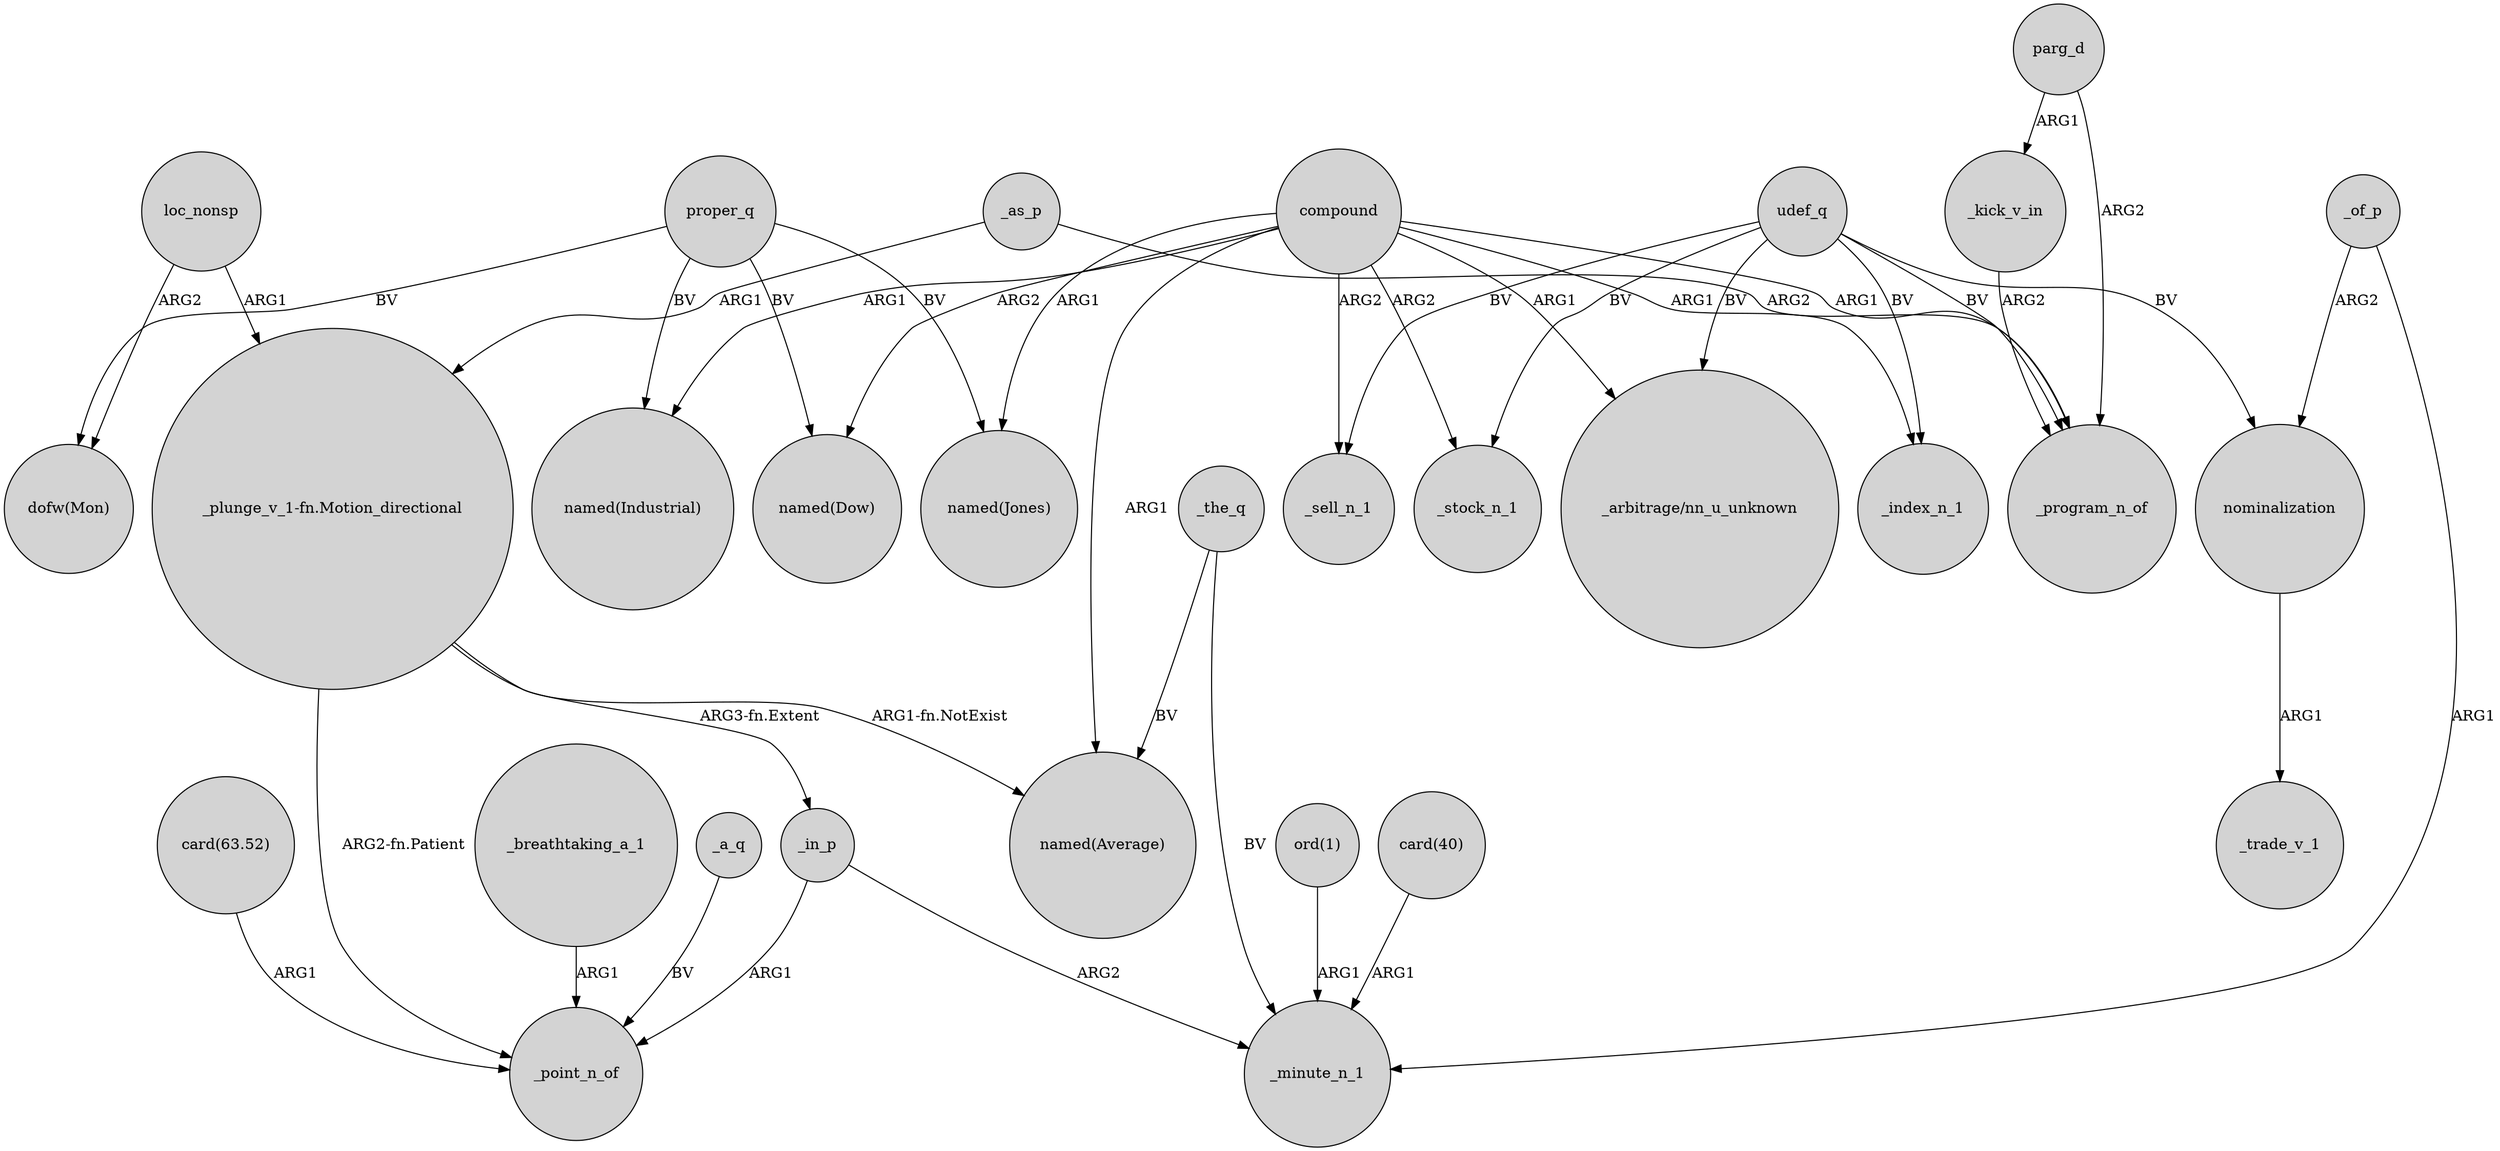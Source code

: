digraph {
	node [shape=circle style=filled]
	compound -> "named(Industrial)" [label=ARG1]
	"_plunge_v_1-fn.Motion_directional" -> _point_n_of [label="ARG2-fn.Patient"]
	_in_p -> _point_n_of [label=ARG1]
	compound -> "named(Dow)" [label=ARG2]
	_as_p -> "_plunge_v_1-fn.Motion_directional" [label=ARG1]
	_breathtaking_a_1 -> _point_n_of [label=ARG1]
	_as_p -> _program_n_of [label=ARG2]
	compound -> _sell_n_1 [label=ARG2]
	proper_q -> "named(Dow)" [label=BV]
	udef_q -> _program_n_of [label=BV]
	parg_d -> _program_n_of [label=ARG2]
	_the_q -> _minute_n_1 [label=BV]
	compound -> "named(Average)" [label=ARG1]
	nominalization -> _trade_v_1 [label=ARG1]
	udef_q -> _index_n_1 [label=BV]
	_a_q -> _point_n_of [label=BV]
	compound -> _stock_n_1 [label=ARG2]
	loc_nonsp -> "_plunge_v_1-fn.Motion_directional" [label=ARG1]
	parg_d -> _kick_v_in [label=ARG1]
	proper_q -> "named(Industrial)" [label=BV]
	_in_p -> _minute_n_1 [label=ARG2]
	proper_q -> "named(Jones)" [label=BV]
	udef_q -> _stock_n_1 [label=BV]
	udef_q -> _sell_n_1 [label=BV]
	"_plunge_v_1-fn.Motion_directional" -> "named(Average)" [label="ARG1-fn.NotExist"]
	udef_q -> "_arbitrage/nn_u_unknown" [label=BV]
	"card(63.52)" -> _point_n_of [label=ARG1]
	_of_p -> nominalization [label=ARG2]
	"ord(1)" -> _minute_n_1 [label=ARG1]
	proper_q -> "dofw(Mon)" [label=BV]
	compound -> "_arbitrage/nn_u_unknown" [label=ARG1]
	_of_p -> _minute_n_1 [label=ARG1]
	udef_q -> nominalization [label=BV]
	loc_nonsp -> "dofw(Mon)" [label=ARG2]
	compound -> _program_n_of [label=ARG1]
	"_plunge_v_1-fn.Motion_directional" -> _in_p [label="ARG3-fn.Extent"]
	"card(40)" -> _minute_n_1 [label=ARG1]
	_kick_v_in -> _program_n_of [label=ARG2]
	compound -> "named(Jones)" [label=ARG1]
	_the_q -> "named(Average)" [label=BV]
	compound -> _index_n_1 [label=ARG1]
}
